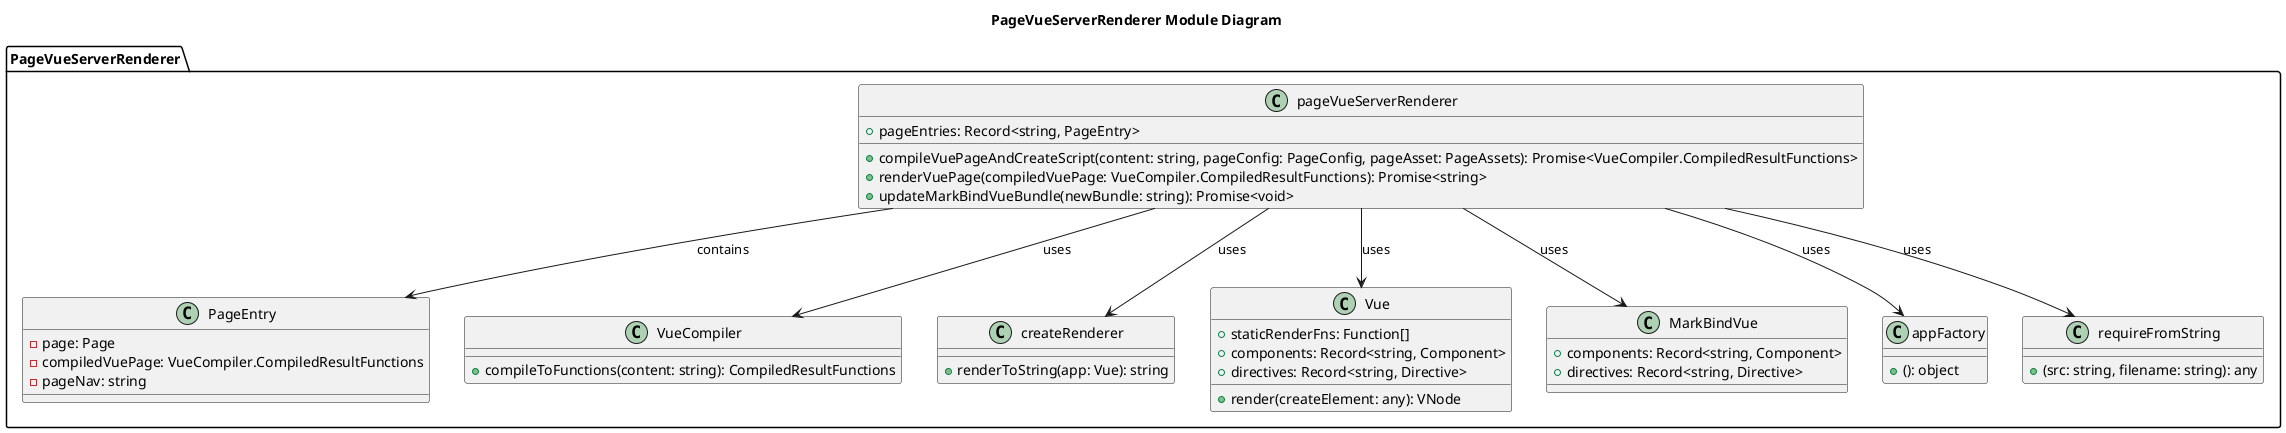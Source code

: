@startuml
title PageVueServerRenderer Module Diagram

package "PageVueServerRenderer" {
  class pageVueServerRenderer {
    + compileVuePageAndCreateScript(content: string, pageConfig: PageConfig, pageAsset: PageAssets): Promise<VueCompiler.CompiledResultFunctions>
    + renderVuePage(compiledVuePage: VueCompiler.CompiledResultFunctions): Promise<string>
    + updateMarkBindVueBundle(newBundle: string): Promise<void>
    + pageEntries: Record<string, PageEntry>
  }

  class PageEntry {
    - page: Page
    - compiledVuePage: VueCompiler.CompiledResultFunctions
    - pageNav: string
  }

  class VueCompiler {
    + compileToFunctions(content: string): CompiledResultFunctions
  }

  class createRenderer {
    + renderToString(app: Vue): string
  }

  class Vue {
    + render(createElement: any): VNode
    + staticRenderFns: Function[]
    + components: Record<string, Component>
    + directives: Record<string, Directive>
  }

  class MarkBindVue {
    + components: Record<string, Component>
    + directives: Record<string, Directive>
  }

  class appFactory {
    + (): object
  }


  class requireFromString {
    + (src: string, filename: string): any
  }
}

pageVueServerRenderer --> PageEntry : contains
pageVueServerRenderer --> VueCompiler : uses
pageVueServerRenderer --> createRenderer : uses
pageVueServerRenderer --> Vue : uses
pageVueServerRenderer --> MarkBindVue : uses
pageVueServerRenderer --> appFactory : uses
pageVueServerRenderer --> requireFromString : uses

@enduml


